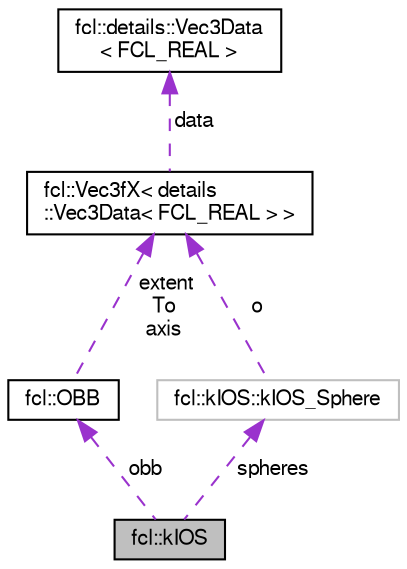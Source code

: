 digraph "fcl::kIOS"
{
  edge [fontname="FreeSans",fontsize="10",labelfontname="FreeSans",labelfontsize="10"];
  node [fontname="FreeSans",fontsize="10",shape=record];
  Node1 [label="fcl::kIOS",height=0.2,width=0.4,color="black", fillcolor="grey75", style="filled" fontcolor="black"];
  Node2 -> Node1 [dir="back",color="darkorchid3",fontsize="10",style="dashed",label=" obb" ,fontname="FreeSans"];
  Node2 [label="fcl::OBB",height=0.2,width=0.4,color="black", fillcolor="white", style="filled",URL="$a00134.html",tooltip="Oriented bounding box class. "];
  Node3 -> Node2 [dir="back",color="darkorchid3",fontsize="10",style="dashed",label=" extent\nTo\naxis" ,fontname="FreeSans"];
  Node3 [label="fcl::Vec3fX\< details\l::Vec3Data\< FCL_REAL \> \>",height=0.2,width=0.4,color="black", fillcolor="white", style="filled",URL="$a00223.html"];
  Node4 -> Node3 [dir="back",color="darkorchid3",fontsize="10",style="dashed",label=" data" ,fontname="FreeSans"];
  Node4 [label="fcl::details::Vec3Data\l\< FCL_REAL \>",height=0.2,width=0.4,color="black", fillcolor="white", style="filled",URL="$a00222.html"];
  Node5 -> Node1 [dir="back",color="darkorchid3",fontsize="10",style="dashed",label=" spheres" ,fontname="FreeSans"];
  Node5 [label="fcl::kIOS::kIOS_Sphere",height=0.2,width=0.4,color="grey75", fillcolor="white", style="filled",tooltip="One sphere in kIOS. "];
  Node3 -> Node5 [dir="back",color="darkorchid3",fontsize="10",style="dashed",label=" o" ,fontname="FreeSans"];
}
